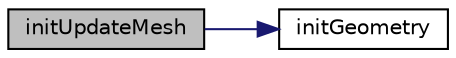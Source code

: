 digraph "initUpdateMesh"
{
  bgcolor="transparent";
  edge [fontname="Helvetica",fontsize="10",labelfontname="Helvetica",labelfontsize="10"];
  node [fontname="Helvetica",fontsize="10",shape=record];
  rankdir="LR";
  Node15 [label="initUpdateMesh",height=0.2,width=0.4,color="black", fillcolor="grey75", style="filled", fontcolor="black"];
  Node15 -> Node16 [color="midnightblue",fontsize="10",style="solid",fontname="Helvetica"];
  Node16 [label="initGeometry",height=0.2,width=0.4,color="black",URL="$a28473.html#a633b37f544e6c45c018011729ee1f7da",tooltip="Initialise the calculation of the patch geometry. "];
}

